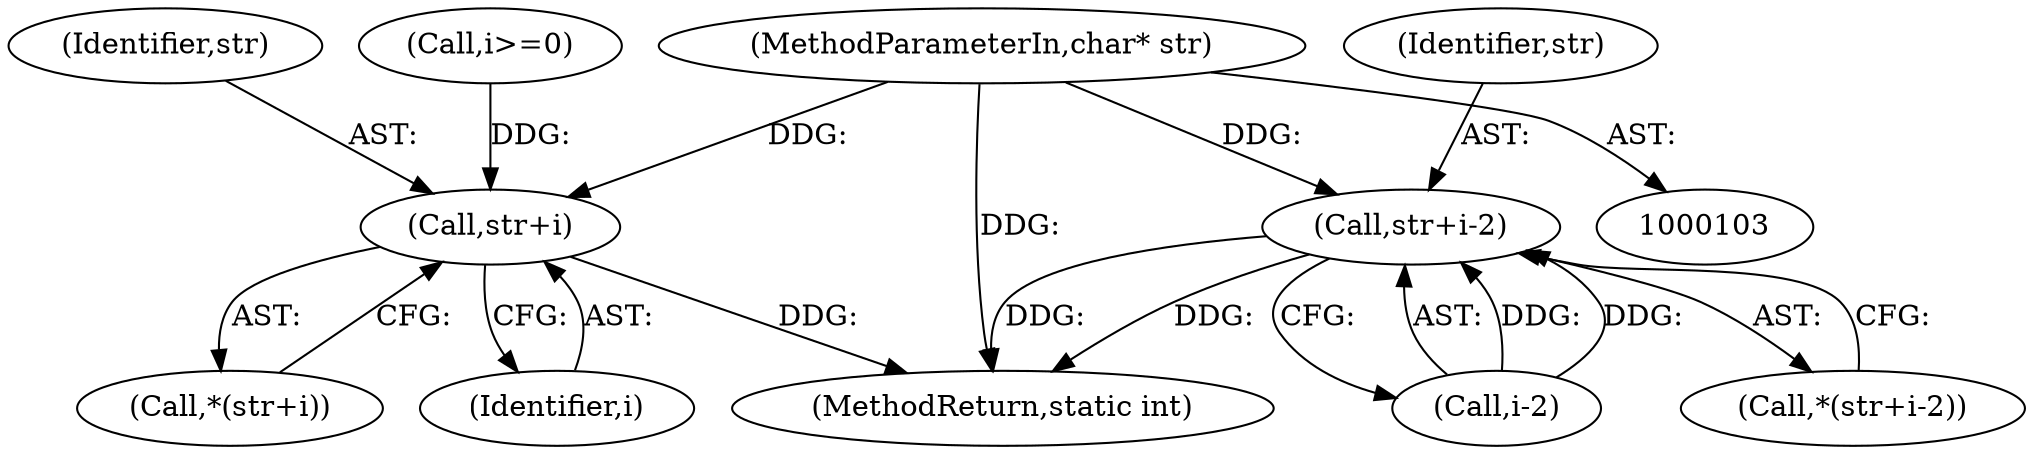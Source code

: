 digraph "0_php-src_97eff7eb57fc2320c267a949cffd622c38712484?w=1_20@pointer" {
"1000104" [label="(MethodParameterIn,char* str)"];
"1000128" [label="(Call,str+i)"];
"1000139" [label="(Call,str+i-2)"];
"1000139" [label="(Call,str+i-2)"];
"1000129" [label="(Identifier,str)"];
"1000104" [label="(MethodParameterIn,char* str)"];
"1000141" [label="(Call,i-2)"];
"1000140" [label="(Identifier,str)"];
"1000127" [label="(Call,*(str+i))"];
"1000128" [label="(Call,str+i)"];
"1000119" [label="(Call,i>=0)"];
"1000138" [label="(Call,*(str+i-2))"];
"1000130" [label="(Identifier,i)"];
"1000167" [label="(MethodReturn,static int)"];
"1000104" -> "1000103"  [label="AST: "];
"1000104" -> "1000167"  [label="DDG: "];
"1000104" -> "1000128"  [label="DDG: "];
"1000104" -> "1000139"  [label="DDG: "];
"1000128" -> "1000127"  [label="AST: "];
"1000128" -> "1000130"  [label="CFG: "];
"1000129" -> "1000128"  [label="AST: "];
"1000130" -> "1000128"  [label="AST: "];
"1000127" -> "1000128"  [label="CFG: "];
"1000128" -> "1000167"  [label="DDG: "];
"1000119" -> "1000128"  [label="DDG: "];
"1000139" -> "1000138"  [label="AST: "];
"1000139" -> "1000141"  [label="CFG: "];
"1000140" -> "1000139"  [label="AST: "];
"1000141" -> "1000139"  [label="AST: "];
"1000138" -> "1000139"  [label="CFG: "];
"1000139" -> "1000167"  [label="DDG: "];
"1000139" -> "1000167"  [label="DDG: "];
"1000141" -> "1000139"  [label="DDG: "];
"1000141" -> "1000139"  [label="DDG: "];
}
